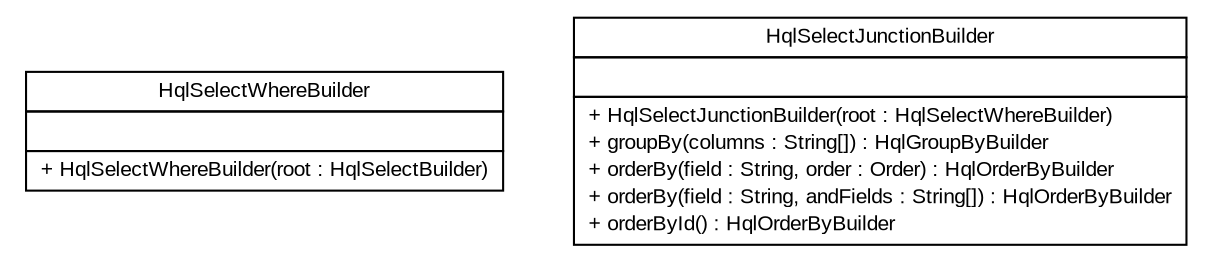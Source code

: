 #!/usr/local/bin/dot
#
# Class diagram 
# Generated by UMLGraph version R5_6 (http://www.umlgraph.org/)
#

digraph G {
	edge [fontname="arial",fontsize=10,labelfontname="arial",labelfontsize=10];
	node [fontname="arial",fontsize=10,shape=plaintext];
	nodesep=0.25;
	ranksep=0.5;
	// br.gov.to.sefaz.persistence.query.builder.hql.select.where.HqlSelectWhereBuilder
	c24624 [label=<<table title="br.gov.to.sefaz.persistence.query.builder.hql.select.where.HqlSelectWhereBuilder" border="0" cellborder="1" cellspacing="0" cellpadding="2" port="p" href="./HqlSelectWhereBuilder.html">
		<tr><td><table border="0" cellspacing="0" cellpadding="1">
<tr><td align="center" balign="center"> HqlSelectWhereBuilder </td></tr>
		</table></td></tr>
		<tr><td><table border="0" cellspacing="0" cellpadding="1">
<tr><td align="left" balign="left">  </td></tr>
		</table></td></tr>
		<tr><td><table border="0" cellspacing="0" cellpadding="1">
<tr><td align="left" balign="left"> + HqlSelectWhereBuilder(root : HqlSelectBuilder) </td></tr>
		</table></td></tr>
		</table>>, URL="./HqlSelectWhereBuilder.html", fontname="arial", fontcolor="black", fontsize=10.0];
	// br.gov.to.sefaz.persistence.query.builder.hql.select.where.HqlSelectJunctionBuilder
	c24625 [label=<<table title="br.gov.to.sefaz.persistence.query.builder.hql.select.where.HqlSelectJunctionBuilder" border="0" cellborder="1" cellspacing="0" cellpadding="2" port="p" href="./HqlSelectJunctionBuilder.html">
		<tr><td><table border="0" cellspacing="0" cellpadding="1">
<tr><td align="center" balign="center"> HqlSelectJunctionBuilder </td></tr>
		</table></td></tr>
		<tr><td><table border="0" cellspacing="0" cellpadding="1">
<tr><td align="left" balign="left">  </td></tr>
		</table></td></tr>
		<tr><td><table border="0" cellspacing="0" cellpadding="1">
<tr><td align="left" balign="left"> + HqlSelectJunctionBuilder(root : HqlSelectWhereBuilder) </td></tr>
<tr><td align="left" balign="left"> + groupBy(columns : String[]) : HqlGroupByBuilder </td></tr>
<tr><td align="left" balign="left"> + orderBy(field : String, order : Order) : HqlOrderByBuilder </td></tr>
<tr><td align="left" balign="left"> + orderBy(field : String, andFields : String[]) : HqlOrderByBuilder </td></tr>
<tr><td align="left" balign="left"> + orderById() : HqlOrderByBuilder </td></tr>
		</table></td></tr>
		</table>>, URL="./HqlSelectJunctionBuilder.html", fontname="arial", fontcolor="black", fontsize=10.0];
}

